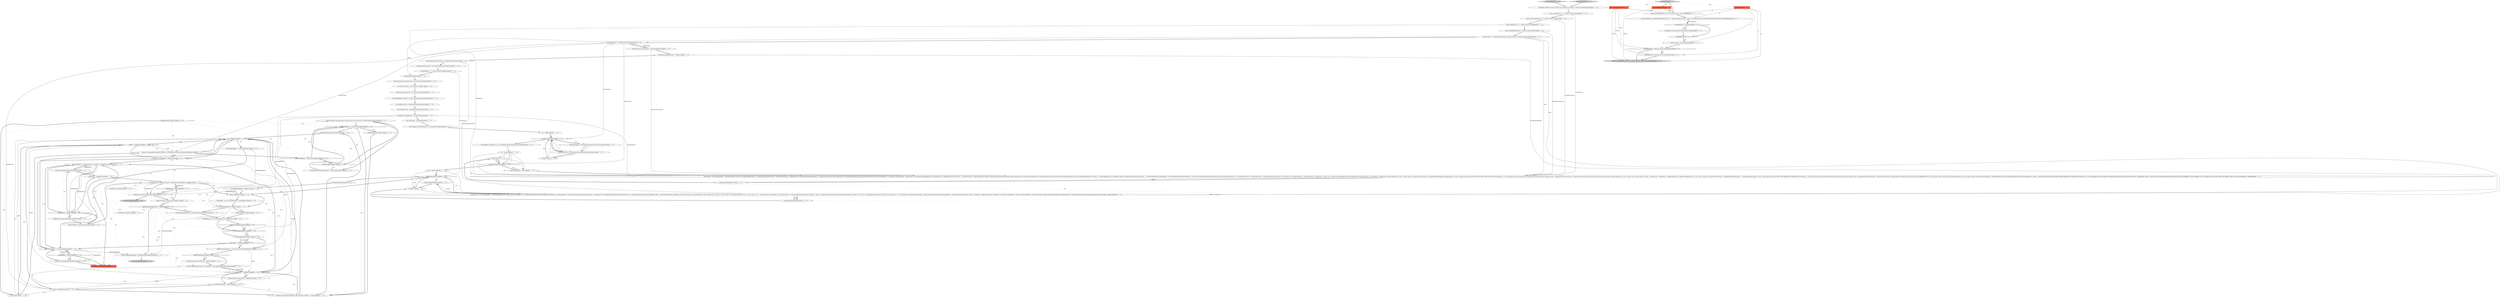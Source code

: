 digraph {
4 [style = filled, label = "verbose(\"Operation\",operations.get(),\"Draining permits for write thread\",writeThreadNumber)@@@234@@@['1', '1', '0']", fillcolor = white, shape = ellipse image = "AAA0AAABBB1BBB"];
85 [style = filled, label = "writePerm.release(neededPermits)@@@252@@@['0', '1', '0']", fillcolor = white, shape = ellipse image = "AAA0AAABBB2BBB"];
40 [style = filled, label = "int writeThreadNumber = 0@@@226@@@['1', '1', '0']", fillcolor = white, shape = ellipse image = "AAA0AAABBB1BBB"];
93 [style = filled, label = "UpdateLog.RecoveryInfo recInfo = null@@@225@@@['0', '1', '0']", fillcolor = white, shape = ellipse image = "AAA0AAABBB2BBB"];
87 [style = filled, label = "recInfo == null@@@228@@@['0', '1', '0']", fillcolor = white, shape = diamond image = "AAA0AAABBB2BBB"];
76 [style = filled, label = "initModel(ndocs)@@@15@@@['1', '1', '0']", fillcolor = white, shape = ellipse image = "AAA0AAABBB1BBB"];
60 [style = filled, label = "final int deletePercent = 4 + random().nextInt(25)@@@6@@@['1', '1', '0']", fillcolor = white, shape = ellipse image = "AAA0AAABBB1BBB"];
82 [style = filled, label = "i++@@@27@@@['0', '1', '0']", fillcolor = white, shape = ellipse image = "AAA0AAABBB2BBB"];
7 [style = filled, label = "threads.add(thread)@@@205@@@['1', '0', '0']", fillcolor = white, shape = ellipse image = "AAA0AAABBB1BBB"];
97 [style = filled, label = "long version@@@2@@@['0', '0', '1']", fillcolor = tomato, shape = box image = "AAA0AAABBB3BBB"];
102 [style = filled, label = "Long returnedVersion = deleteByQueryAndGetVersion(\"id:\" + Integer.toString(id),params(\"_version_\",Long.toString(-version),DISTRIB_UPDATE_PARAM,FROM_LEADER))@@@4@@@['0', '0', '1']", fillcolor = white, shape = ellipse image = "AAA0AAABBB3BBB"];
22 [style = filled, label = "int neededPermits = Integer.MAX_VALUE - writePerm.availablePermits()@@@251@@@['1', '1', '0']", fillcolor = white, shape = ellipse image = "AAA0AAABBB1BBB"];
9 [style = filled, label = "TimeoutException e@@@229@@@['1', '0', '0']", fillcolor = white, shape = diamond image = "AAA0AAABBB1BBB"];
52 [style = filled, label = "readPermission.release(neededPermits)@@@256@@@['1', '1', '0']", fillcolor = white, shape = ellipse image = "AAA0AAABBB1BBB"];
43 [style = filled, label = "testStressRecovery['1', '0', '0']", fillcolor = lightgray, shape = diamond image = "AAA0AAABBB1BBB"];
59 [style = filled, label = "thread.join()@@@258@@@['1', '0', '0']", fillcolor = lightgray, shape = ellipse image = "AAA0AAABBB1BBB"];
65 [style = filled, label = "final AtomicLong operations = new AtomicLong(atLeast(35))@@@13@@@['1', '1', '0']", fillcolor = white, shape = ellipse image = "AAA0AAABBB1BBB"];
101 [style = filled, label = "model@@@8@@@['0', '0', '1']", fillcolor = white, shape = diamond image = "AAA0AAABBB3BBB"];
19 [style = filled, label = "cnt == 0@@@242@@@['1', '1', '0']", fillcolor = white, shape = diamond image = "AAA0AAABBB1BBB"];
32 [style = filled, label = "recoveryInfoF != null@@@220@@@['1', '0', '0']", fillcolor = white, shape = diamond image = "AAA0AAABBB1BBB"];
18 [style = filled, label = "writeThreadNumber >= nWriteThreads@@@232@@@['1', '0', '0']", fillcolor = white, shape = diamond image = "AAA0AAABBB1BBB"];
17 [style = filled, label = "random().nextBoolean()@@@218@@@['1', '0', '0']", fillcolor = white, shape = diamond image = "AAA0AAABBB1BBB"];
73 [style = filled, label = "this.visibleModel = model@@@23@@@['1', '1', '0']", fillcolor = white, shape = ellipse image = "AAA0AAABBB1BBB"];
71 [style = filled, label = "stateChangeLock@@@218@@@['1', '1', '0']", fillcolor = white, shape = diamond image = "AAA0AAABBB1BBB"];
11 [style = filled, label = "uLog.bufferUpdates()@@@219@@@['1', '1', '0']", fillcolor = white, shape = ellipse image = "AAA0AAABBB1BBB"];
27 [style = filled, label = "writePerm.release(neededPermits)@@@248@@@['1', '0', '0']", fillcolor = white, shape = ellipse image = "AAA0AAABBB1BBB"];
64 [style = filled, label = "threads.add(thread)@@@147@@@['1', '1', '0']", fillcolor = white, shape = ellipse image = "AAA0AAABBB1BBB"];
106 [style = filled, label = "DocInfo currInfo = model.get(id)@@@9@@@['0', '0', '1']", fillcolor = white, shape = ellipse image = "AAA0AAABBB3BBB"];
35 [style = filled, label = "final int percentRealtimeQuery = 75@@@11@@@['1', '1', '0']", fillcolor = white, shape = ellipse image = "AAA0AAABBB1BBB"];
3 [style = filled, label = "int bufferedAddsApplied = 0@@@210@@@['1', '0', '0']", fillcolor = white, shape = ellipse image = "AAA0AAABBB1BBB"];
78 [style = filled, label = "i++@@@31@@@['1', '1', '0']", fillcolor = white, shape = ellipse image = "AAA0AAABBB1BBB"];
33 [style = filled, label = "TimeoutException e@@@233@@@['1', '1', '0']", fillcolor = white, shape = diamond image = "AAA0AAABBB1BBB"];
63 [style = filled, label = "int nReadThreads = 2 + random().nextInt(10)@@@14@@@['1', '1', '0']", fillcolor = white, shape = ellipse image = "AAA0AAABBB1BBB"];
23 [style = filled, label = "final UpdateLog uLog = uHandler.getUpdateLog()@@@20@@@['1', '1', '0']", fillcolor = white, shape = ellipse image = "AAA0AAABBB1BBB"];
77 [style = filled, label = "final Object stateChangeLock = new Object()@@@22@@@['1', '1', '0']", fillcolor = white, shape = ellipse image = "AAA0AAABBB1BBB"];
53 [style = filled, label = "int cnt = 5000@@@227@@@['1', '1', '0']", fillcolor = white, shape = ellipse image = "AAA0AAABBB1BBB"];
1 [style = filled, label = "final AtomicInteger numCommitting = new AtomicInteger()@@@16@@@['1', '1', '0']", fillcolor = white, shape = ellipse image = "AAA0AAABBB1BBB"];
41 [style = filled, label = "final UpdateHandler uHandler = h.getCore().getUpdateHandler()@@@19@@@['1', '1', '0']", fillcolor = white, shape = ellipse image = "AAA0AAABBB1BBB"];
61 [style = filled, label = "thread.start()@@@212@@@['1', '1', '0']", fillcolor = white, shape = ellipse image = "AAA0AAABBB1BBB"];
108 [style = filled, label = "assertEquals(-version,returnedVersion.longValue())@@@6@@@['0', '0', '1']", fillcolor = white, shape = ellipse image = "AAA0AAABBB3BBB"];
28 [style = filled, label = "writePermissions(i( = new Semaphore(Integer.MAX_VALUE,false)@@@27@@@['1', '1', '0']", fillcolor = white, shape = ellipse image = "AAA0AAABBB1BBB"];
20 [style = filled, label = "bufferedAddsApplied += recInfo.adds@@@243@@@['1', '0', '0']", fillcolor = white, shape = ellipse image = "AAA0AAABBB1BBB"];
24 [style = filled, label = "final int softCommitPercent = 30 + random().nextInt(75)@@@5@@@['1', '1', '0']", fillcolor = white, shape = ellipse image = "AAA0AAABBB1BBB"];
15 [style = filled, label = "visibleModel = new ConcurrentHashMap<>(model)@@@213@@@['1', '0', '0']", fillcolor = white, shape = ellipse image = "AAA0AAABBB1BBB"];
25 [style = filled, label = "verbose(\"ROUND=\",operations.get())@@@253@@@['1', '0', '0']", fillcolor = white, shape = ellipse image = "AAA0AAABBB1BBB"];
96 [style = filled, label = "testStressRecovery['0', '1', '0']", fillcolor = lightgray, shape = diamond image = "AAA0AAABBB2BBB"];
69 [style = filled, label = "Semaphore writePerm@@@250@@@['1', '1', '0']", fillcolor = tomato, shape = box image = "AAA0AAABBB1BBB"];
37 [style = filled, label = "final int threadNum = i@@@32@@@['1', '1', '0']", fillcolor = white, shape = ellipse image = "AAA0AAABBB1BBB"];
31 [style = filled, label = "int neededPermits = Integer.MAX_VALUE - readPermission.availablePermits()@@@255@@@['1', '1', '0']", fillcolor = white, shape = ellipse image = "AAA0AAABBB1BBB"];
30 [style = filled, label = "neededPermits > 0@@@252@@@['1', '1', '0']", fillcolor = white, shape = diamond image = "AAA0AAABBB1BBB"];
91 [style = filled, label = "thread.join()@@@262@@@['0', '1', '0']", fillcolor = lightgray, shape = ellipse image = "AAA0AAABBB2BBB"];
50 [style = filled, label = "int i = 0@@@149@@@['1', '1', '0']", fillcolor = white, shape = ellipse image = "AAA0AAABBB1BBB"];
55 [style = filled, label = "recInfo != null@@@246@@@['1', '1', '0']", fillcolor = white, shape = diamond image = "AAA0AAABBB1BBB"];
99 [style = filled, label = "long nextVal@@@2@@@['0', '0', '1']", fillcolor = tomato, shape = box image = "AAA0AAABBB3BBB"];
10 [style = filled, label = "int bufferedAddsApplied = 0@@@214@@@['1', '1', '0']", fillcolor = white, shape = ellipse image = "AAA0AAABBB1BBB"];
68 [style = filled, label = "int i = 0@@@25@@@['1', '1', '0']", fillcolor = white, shape = ellipse image = "AAA0AAABBB1BBB"];
67 [style = filled, label = "final int commitPercent = 5 + random().nextInt(10)@@@4@@@['1', '1', '0']", fillcolor = white, shape = ellipse image = "AAA0AAABBB1BBB"];
45 [style = filled, label = "i < nReadThreads@@@150@@@['1', '1', '0']", fillcolor = white, shape = diamond image = "AAA0AAABBB1BBB"];
109 [style = filled, label = "Math.abs(version) > Math.abs(currInfo.version)@@@10@@@['0', '0', '1']", fillcolor = white, shape = diamond image = "AAA0AAABBB3BBB"];
74 [style = filled, label = "random().nextBoolean()@@@222@@@['1', '1', '0']", fillcolor = white, shape = diamond image = "AAA0AAABBB1BBB"];
72 [style = filled, label = "final AtomicLong testVersion = new AtomicLong(0)@@@18@@@['1', '1', '0']", fillcolor = white, shape = ellipse image = "AAA0AAABBB1BBB"];
107 [style = filled, label = "ifVerbose(\"deleteByQuery id\",id,\"val=\",nextVal,\"version\",version,\"DONE\")@@@14@@@['0', '0', '1']", fillcolor = lightgray, shape = ellipse image = "AAA0AAABBB3BBB"];
47 [style = filled, label = "final int maxConcurrentCommits = nWriteThreads@@@10@@@['1', '1', '0']", fillcolor = white, shape = ellipse image = "AAA0AAABBB1BBB"];
38 [style = filled, label = "Future<UpdateLog.RecoveryInfo> recoveryInfoF = uLog.applyBufferedUpdates()@@@223@@@['1', '1', '0']", fillcolor = white, shape = ellipse image = "AAA0AAABBB1BBB"];
57 [style = filled, label = "cnt--@@@230@@@['1', '1', '0']", fillcolor = white, shape = ellipse image = "AAA0AAABBB1BBB"];
79 [style = filled, label = "writePermissions@@@250@@@['0', '1', '0']", fillcolor = white, shape = ellipse image = "AAA0AAABBB2BBB"];
48 [style = filled, label = "writeThreadNumber >= nWriteThreads@@@236@@@['1', '1', '0']", fillcolor = white, shape = diamond image = "AAA0AAABBB1BBB"];
12 [style = filled, label = "final int ndocs = 5 + (random().nextBoolean()? random().nextInt(25): random().nextInt(200))@@@8@@@['1', '1', '0']", fillcolor = white, shape = ellipse image = "AAA0AAABBB1BBB"];
13 [style = filled, label = "final Semaphore(( writePermissions = new Semaphore((((@@@24@@@['1', '1', '0']", fillcolor = white, shape = ellipse image = "AAA0AAABBB1BBB"];
29 [style = filled, label = "visibleModel = new ConcurrentHashMap<>(model)@@@217@@@['1', '1', '0']", fillcolor = white, shape = ellipse image = "AAA0AAABBB1BBB"];
54 [style = filled, label = "final VersionInfo vInfo = uLog.getVersionInfo()@@@21@@@['1', '1', '0']", fillcolor = white, shape = ellipse image = "AAA0AAABBB1BBB"];
104 [style = filled, label = "model.put(id,new DocInfo(version,-nextVal))@@@11@@@['0', '0', '1']", fillcolor = white, shape = ellipse image = "AAA0AAABBB3BBB"];
66 [style = filled, label = "Thread thread = new Thread(\"WRITER\" + i){@Override public void run(){try {while (operations.get() > 0) {writePermission.acquire()int oper = rand.nextInt(10)if (oper < commitPercent) {if (numCommitting.incrementAndGet() <= maxConcurrentCommits) {Map<Integer,DocInfo> newCommittedModellong versionsynchronized (globalLock) {newCommittedModel = new HashMap<>(model)version = snapshotCount++}synchronized (stateChangeLock) {if (uLog.getState() != UpdateLog.State.ACTIVE) version = -1if (rand.nextInt(100) < softCommitPercent) {verbose(\"softCommit start\")assertU(TestHarness.commit(\"softCommit\",\"true\"))verbose(\"softCommit end\")}{verbose(\"hardCommit start\")assertU(commit())verbose(\"hardCommit end\")}}synchronized (globalLock) {if (version >= committedModelClock) {if (VERBOSE) {verbose(\"installing new committedModel version=\" + committedModelClock)}committedModel = newCommittedModelcommittedModelClock = version}}}numCommitting.decrementAndGet()continue}int idif (rand.nextBoolean()) {id = rand.nextInt(ndocs)}{id = lastId}boolean before = rand.nextBoolean()if (before) {lastId = id}DocInfo info = model.get(id)long val = info.vallong nextVal = Math.abs(val) + 1long version = testVersion.incrementAndGet()if (rand.nextBoolean()) Thread.yield()if (oper < commitPercent + deletePercent) {verbose(\"deleting id\",id,\"val=\",nextVal,\"version\",version)Long returnedVersion = deleteAndGetVersion(Integer.toString(id),params(\"_version_\",Long.toString(-version),DISTRIB_UPDATE_PARAM,FROM_LEADER))if (returnedVersion != null) {assertEquals(-version,returnedVersion.longValue())}synchronized (model) {DocInfo currInfo = model.get(id)if (Math.abs(version) > Math.abs(currInfo.version)) {model.put(id,new DocInfo(version,-nextVal))}}verbose(\"deleting id\",id,\"val=\",nextVal,\"version\",version,\"DONE\")}if (oper < commitPercent + deletePercent + deleteByQueryPercent) {verbose(\"deleteByQuery id\",id,\"val=\",nextVal,\"version\",version)Long returnedVersion = deleteByQueryAndGetVersion(\"id:\" + Integer.toString(id),params(\"_version_\",Long.toString(-version),DISTRIB_UPDATE_PARAM,FROM_LEADER))if (returnedVersion != null) {assertEquals(-version,returnedVersion.longValue())}synchronized (model) {DocInfo currInfo = model.get(id)if (Math.abs(version) > Math.abs(currInfo.version)) {model.put(id,new DocInfo(version,-nextVal))}}verbose(\"deleteByQuery id\",id,\"val=\",nextVal,\"version\",version,\"DONE\")}{verbose(\"adding id\",id,\"val=\",nextVal,\"version\",version)Long returnedVersion = addAndGetVersion(sdoc(\"id\",Integer.toString(id),FIELD,Long.toString(nextVal),\"_version_\",Long.toString(version)),params(DISTRIB_UPDATE_PARAM,FROM_LEADER))if (returnedVersion != null) {assertEquals(version,returnedVersion.longValue())}synchronized (model) {DocInfo currInfo = model.get(id)if (version > currInfo.version) {model.put(id,new DocInfo(version,nextVal))}}if (VERBOSE) {verbose(\"adding id\",id,\"val=\",nextVal,\"version\",version,\"DONE\")}}if (!before) {lastId = id}}}catch (Throwable e) }}@@@33@@@['1', '1', '0']", fillcolor = white, shape = ellipse image = "AAA0AAABBB1BBB"];
103 [style = filled, label = "int id@@@2@@@['0', '0', '1']", fillcolor = tomato, shape = box image = "AAA0AAABBB3BBB"];
81 [style = filled, label = "Thread.sleep(random().nextInt(10) + 1)@@@222@@@['0', '1', '0']", fillcolor = white, shape = ellipse image = "AAA0AAABBB2BBB"];
95 [style = filled, label = "verbose(\"bufferedAddsApplied=\",bufferedAddsApplied)@@@260@@@['0', '1', '0']", fillcolor = white, shape = ellipse image = "AAA0AAABBB2BBB"];
49 [style = filled, label = "assumeFalse(\"FIXME: This test is horribly slow sometimes on Windows!\",Constants.WINDOWS)@@@3@@@['1', '1', '0']", fillcolor = white, shape = ellipse image = "AAA0AAABBB1BBB"];
16 [style = filled, label = "readPermission.release(neededPermits)@@@252@@@['1', '0', '0']", fillcolor = white, shape = ellipse image = "AAA0AAABBB1BBB"];
14 [style = filled, label = "final int percentGetLatestVersions = random().nextInt(4)@@@12@@@['1', '1', '0']", fillcolor = white, shape = ellipse image = "AAA0AAABBB1BBB"];
42 [style = filled, label = "final Semaphore readPermission = new Semaphore(Integer.MAX_VALUE,false)@@@28@@@['1', '1', '0']", fillcolor = white, shape = ellipse image = "AAA0AAABBB1BBB"];
92 [style = filled, label = "readPermission.drainPermits()@@@240@@@['0', '1', '0']", fillcolor = white, shape = ellipse image = "AAA0AAABBB2BBB"];
39 [style = filled, label = "recInfo = recoveryInfoF.get(random().nextInt(100 / nWriteThreads),TimeUnit.MILLISECONDS)@@@231@@@['1', '1', '0']", fillcolor = white, shape = ellipse image = "AAA0AAABBB1BBB"];
75 [style = filled, label = "List<Thread> threads = new ArrayList<>()@@@17@@@['1', '1', '0']", fillcolor = white, shape = ellipse image = "AAA0AAABBB1BBB"];
5 [style = filled, label = "bufferedAddsApplied += recInfo.adds@@@247@@@['1', '1', '0']", fillcolor = white, shape = ellipse image = "AAA0AAABBB1BBB"];
86 [style = filled, label = "verbose(\"ROUND=\",operations.get())@@@257@@@['0', '1', '0']", fillcolor = white, shape = ellipse image = "AAA0AAABBB2BBB"];
89 [style = filled, label = "writePermissions(writeThreadNumber++(.drainPermits()@@@235@@@['0', '1', '0']", fillcolor = white, shape = ellipse image = "AAA0AAABBB2BBB"];
36 [style = filled, label = "int i = 0@@@29@@@['1', '1', '0']", fillcolor = white, shape = ellipse image = "AAA0AAABBB1BBB"];
26 [style = filled, label = "neededPermits > 0@@@248@@@['1', '0', '0']", fillcolor = white, shape = diamond image = "AAA0AAABBB1BBB"];
2 [style = filled, label = "i < nWriteThreads@@@26@@@['1', '1', '0']", fillcolor = white, shape = diamond image = "AAA0AAABBB1BBB"];
98 [style = filled, label = "returnedVersion != null@@@5@@@['0', '0', '1']", fillcolor = white, shape = diamond image = "AAA0AAABBB3BBB"];
94 [style = filled, label = "writeThreadNumber--@@@237@@@['0', '1', '0']", fillcolor = white, shape = ellipse image = "AAA0AAABBB2BBB"];
51 [style = filled, label = "assertTrue(uLog.getState() == UpdateLog.State.BUFFERING)@@@221@@@['1', '1', '0']", fillcolor = white, shape = ellipse image = "AAA0AAABBB1BBB"];
58 [style = filled, label = "writePermissions(writeThreadNumber(.release(random().nextInt(2) + 1)@@@238@@@['1', '1', '0']", fillcolor = white, shape = ellipse image = "AAA0AAABBB1BBB"];
70 [style = filled, label = "int nWriteThreads = 2 + random().nextInt(10)@@@9@@@['1', '1', '0']", fillcolor = white, shape = ellipse image = "AAA0AAABBB1BBB"];
46 [style = filled, label = "writePermissions@@@246@@@['1', '0', '0']", fillcolor = white, shape = ellipse image = "AAA0AAABBB1BBB"];
6 [style = filled, label = "recoveryInfoF != null@@@224@@@['1', '1', '0']", fillcolor = white, shape = diamond image = "AAA0AAABBB1BBB"];
0 [style = filled, label = "final int deleteByQueryPercent = random().nextInt(5)@@@7@@@['1', '1', '0']", fillcolor = white, shape = ellipse image = "AAA0AAABBB1BBB"];
105 [style = filled, label = "deleteByQuery['0', '0', '1']", fillcolor = lightgray, shape = diamond image = "AAA0AAABBB3BBB"];
8 [style = filled, label = "Thread thread = new Thread(\"READER\" + i){@Override public void run(){try {while (operations.get() > 0) {readPermission.tryAcquire(10,TimeUnit.MILLISECONDS)int id = rand.nextInt(100) < 25? lastId: rand.nextInt(ndocs)boolean realTime = rand.nextInt(100) < percentRealtimeQueryDocInfo infoif (realTime) {info = visibleModel.get(id)}{synchronized (globalLock) {info = committedModel.get(id)}}if (VERBOSE) {verbose(\"querying id\",id)}SolrQueryRequest sreqif (realTime) {sreq = req(\"wt\",\"json\",\"qt\",\"/get\",\"ids\",Integer.toString(id))}{sreq = req(\"wt\",\"json\",\"q\",\"id:\" + Integer.toString(id),\"omitHeader\",\"true\")}String response = h.query(sreq)@SuppressWarnings({\"rawtypes\"}) Map rsp = (Map)Utils.fromJSONString(response)@SuppressWarnings({\"rawtypes\"}) List doclist = (List)(((Map)rsp.get(\"response\")).get(\"docs\"))if (doclist.size() == 0) {}{assertEquals(1,doclist.size())long foundVal = (Long)(((Map)doclist.get(0)).get(FIELD))long foundVer = (Long)(((Map)doclist.get(0)).get(\"_version_\"))if (foundVer < Math.abs(info.version) || (foundVer == info.version && foundVal != info.val)) {verbose(\"ERROR, id=\",id,\"found=\",response,\"model\",info)assertTrue(false)}}}if (rand.nextInt(100) < percentGetLatestVersions) {getLatestVersions()}}catch (Throwable e) }}@@@152@@@['1', '1', '0']", fillcolor = white, shape = ellipse image = "AAA0AAABBB1BBB"];
84 [style = filled, label = "assertTrue(uLog.getState() == UpdateLog.State.ACTIVE)@@@216@@@['0', '1', '0']", fillcolor = white, shape = ellipse image = "AAA0AAABBB2BBB"];
83 [style = filled, label = "neededPermits > 0@@@256@@@['0', '1', '0']", fillcolor = white, shape = diamond image = "AAA0AAABBB2BBB"];
90 [style = filled, label = "threads.add(thread)@@@209@@@['0', '1', '0']", fillcolor = white, shape = ellipse image = "AAA0AAABBB2BBB"];
100 [style = filled, label = "ifVerbose(\"deleteByQuery id\",id,\"val=\",nextVal,\"version\",version)@@@3@@@['0', '0', '1']", fillcolor = white, shape = ellipse image = "AAA0AAABBB3BBB"];
34 [style = filled, label = "i < nWriteThreads@@@30@@@['1', '1', '0']", fillcolor = white, shape = diamond image = "AAA0AAABBB1BBB"];
44 [style = filled, label = "i++@@@151@@@['1', '1', '0']", fillcolor = white, shape = ellipse image = "AAA0AAABBB1BBB"];
21 [style = filled, label = "writePermissions(i( = new Semaphore(Integer.MAX_VALUE,false)@@@27@@@['1', '0', '0']", fillcolor = white, shape = ellipse image = "AAA0AAABBB1BBB"];
88 [style = filled, label = "visibleModel = model@@@254@@@['0', '1', '0']", fillcolor = white, shape = ellipse image = "AAA0AAABBB2BBB"];
56 [style = filled, label = "thread.start()@@@208@@@['1', '0', '0']", fillcolor = white, shape = ellipse image = "AAA0AAABBB1BBB"];
80 [style = filled, label = "operations.decrementAndGet() > 0@@@259@@@['0', '1', '0']", fillcolor = white, shape = diamond image = "AAA0AAABBB2BBB"];
62 [style = filled, label = "uLog.bufferUpdates()@@@215@@@['1', '0', '0']", fillcolor = white, shape = ellipse image = "AAA0AAABBB1BBB"];
31->83 [style = solid, label="neededPermits"];
31->25 [style = dotted, label="true"];
31->46 [style = dotted, label="true"];
48->58 [style = dotted, label="true"];
6->58 [style = dotted, label="true"];
31->15 [style = dotted, label="true"];
103->104 [style = solid, label="id"];
50->8 [style = solid, label="i"];
38->6 [style = bold, label=""];
87->39 [style = dotted, label="true"];
17->71 [style = bold, label=""];
33->4 [style = bold, label=""];
30->16 [style = dotted, label="true"];
104->107 [style = bold, label=""];
17->71 [style = dotted, label="true"];
105->100 [style = bold, label=""];
54->77 [style = bold, label=""];
41->23 [style = bold, label=""];
70->47 [style = bold, label=""];
33->89 [style = dotted, label="true"];
69->22 [style = bold, label=""];
11->51 [style = bold, label=""];
80->29 [style = dotted, label="true"];
100->102 [style = bold, label=""];
40->53 [style = bold, label=""];
74->81 [style = dotted, label="true"];
77->66 [style = solid, label="stateChangeLock"];
6->19 [style = bold, label=""];
6->22 [style = bold, label=""];
22->30 [style = solid, label="neededPermits"];
95->91 [style = bold, label=""];
31->10 [style = dotted, label="true"];
39->18 [style = bold, label=""];
80->88 [style = dotted, label="true"];
6->87 [style = dotted, label="true"];
57->39 [style = bold, label=""];
82->2 [style = bold, label=""];
89->48 [style = bold, label=""];
27->69 [style = bold, label=""];
2->28 [style = dotted, label="true"];
67->66 [style = solid, label="commitPercent"];
105->97 [style = dotted, label="true"];
90->44 [style = bold, label=""];
29->17 [style = bold, label=""];
53->6 [style = solid, label="recInfo"];
103->102 [style = solid, label="id"];
31->30 [style = dotted, label="true"];
67->24 [style = bold, label=""];
32->51 [style = bold, label=""];
32->51 [style = dotted, label="true"];
31->32 [style = dotted, label="true"];
8->7 [style = solid, label="thread"];
102->98 [style = bold, label=""];
80->84 [style = bold, label=""];
45->61 [style = bold, label=""];
11->32 [style = solid, label="recoveryInfoF"];
24->60 [style = bold, label=""];
80->22 [style = dotted, label="true"];
18->48 [style = bold, label=""];
77->71 [style = solid, label="stateChangeLock"];
35->8 [style = solid, label="percentRealtimeQuery"];
105->99 [style = dotted, label="true"];
80->79 [style = dotted, label="true"];
0->66 [style = solid, label="deleteByQueryPercent"];
2->42 [style = bold, label=""];
52->59 [style = bold, label=""];
36->66 [style = solid, label="i"];
9->57 [style = dotted, label="true"];
99->107 [style = solid, label="nextVal"];
33->4 [style = dotted, label="true"];
80->51 [style = dotted, label="true"];
85->88 [style = bold, label=""];
101->109 [style = dotted, label="true"];
22->30 [style = bold, label=""];
31->61 [style = bold, label=""];
99->100 [style = solid, label="nextVal"];
84->29 [style = bold, label=""];
68->2 [style = solid, label="i"];
38->6 [style = solid, label="recoveryInfoF"];
88->31 [style = bold, label=""];
30->88 [style = bold, label=""];
108->101 [style = bold, label=""];
12->8 [style = solid, label="ndocs"];
36->37 [style = solid, label="i"];
80->69 [style = dotted, label="true"];
19->5 [style = bold, label=""];
98->108 [style = bold, label=""];
6->40 [style = dotted, label="true"];
16->25 [style = bold, label=""];
18->33 [style = dotted, label="true"];
83->52 [style = dotted, label="true"];
77->73 [style = bold, label=""];
73->13 [style = bold, label=""];
34->50 [style = bold, label=""];
72->41 [style = bold, label=""];
4->89 [style = bold, label=""];
30->85 [style = dotted, label="true"];
76->1 [style = bold, label=""];
109->104 [style = dotted, label="true"];
103->106 [style = solid, label="id"];
10->62 [style = dotted, label="true"];
33->48 [style = dotted, label="true"];
55->5 [style = bold, label=""];
80->31 [style = dotted, label="true"];
105->103 [style = dotted, label="true"];
23->54 [style = bold, label=""];
30->16 [style = bold, label=""];
61->10 [style = bold, label=""];
52->86 [style = bold, label=""];
70->2 [style = solid, label="nWriteThreads"];
2->28 [style = bold, label=""];
77->10 [style = solid, label="stateChangeLock"];
36->78 [style = solid, label="i"];
11->32 [style = bold, label=""];
2->21 [style = dotted, label="true"];
19->20 [style = dotted, label="true"];
12->76 [style = solid, label="ndocs"];
74->81 [style = bold, label=""];
81->38 [style = bold, label=""];
75->72 [style = bold, label=""];
66->64 [style = solid, label="thread"];
22->85 [style = solid, label="neededPermits"];
9->18 [style = dotted, label="true"];
6->53 [style = dotted, label="true"];
101->106 [style = dotted, label="true"];
45->8 [style = bold, label=""];
51->19 [style = solid, label="recInfo"];
56->3 [style = bold, label=""];
7->44 [style = bold, label=""];
0->12 [style = bold, label=""];
28->82 [style = solid, label="i"];
78->66 [style = solid, label="i"];
102->98 [style = solid, label="returnedVersion"];
58->19 [style = bold, label=""];
98->108 [style = dotted, label="true"];
45->7 [style = dotted, label="true"];
31->26 [style = dotted, label="true"];
39->87 [style = solid, label="recInfo"];
97->104 [style = solid, label="version"];
80->30 [style = dotted, label="true"];
12->66 [style = solid, label="ndocs"];
17->11 [style = bold, label=""];
26->69 [style = bold, label=""];
48->92 [style = bold, label=""];
5->22 [style = bold, label=""];
9->57 [style = bold, label=""];
60->66 [style = solid, label="deletePercent"];
19->55 [style = bold, label=""];
58->6 [style = bold, label=""];
80->84 [style = dotted, label="true"];
1->75 [style = bold, label=""];
39->19 [style = bold, label=""];
32->38 [style = dotted, label="true"];
70->39 [style = solid, label="nWriteThreads"];
93->40 [style = bold, label=""];
48->94 [style = bold, label=""];
2->21 [style = bold, label=""];
53->58 [style = bold, label=""];
33->92 [style = dotted, label="true"];
51->6 [style = solid, label="recInfo"];
36->34 [style = solid, label="i"];
65->63 [style = bold, label=""];
78->34 [style = solid, label="i"];
45->90 [style = dotted, label="true"];
48->94 [style = dotted, label="true"];
3->52 [style = solid, label="bufferedAddsApplied"];
20->52 [style = solid, label="bufferedAddsApplied"];
80->74 [style = dotted, label="true"];
98->101 [style = bold, label=""];
31->11 [style = dotted, label="true"];
6->93 [style = dotted, label="true"];
82->2 [style = solid, label="i"];
43->49 [style = bold, label=""];
50->45 [style = solid, label="i"];
34->64 [style = dotted, label="true"];
44->45 [style = solid, label="i"];
57->19 [style = solid, label="cnt"];
80->95 [style = bold, label=""];
80->6 [style = dotted, label="true"];
83->86 [style = bold, label=""];
51->74 [style = bold, label=""];
20->5 [style = bold, label=""];
9->39 [style = dotted, label="true"];
18->33 [style = bold, label=""];
66->64 [style = bold, label=""];
78->34 [style = bold, label=""];
55->5 [style = dotted, label="true"];
48->58 [style = bold, label=""];
47->35 [style = bold, label=""];
31->52 [style = solid, label="neededPermits"];
31->83 [style = bold, label=""];
34->78 [style = dotted, label="true"];
85->22 [style = bold, label=""];
109->107 [style = bold, label=""];
70->34 [style = solid, label="nWriteThreads"];
30->85 [style = bold, label=""];
86->80 [style = bold, label=""];
12->70 [style = bold, label=""];
93->87 [style = solid, label="recInfo"];
13->68 [style = bold, label=""];
4->48 [style = bold, label=""];
18->4 [style = dotted, label="true"];
63->45 [style = solid, label="nReadThreads"];
97->100 [style = solid, label="version"];
58->92 [style = bold, label=""];
53->87 [style = bold, label=""];
3->61 [style = bold, label=""];
28->2 [style = solid, label="i"];
5->26 [style = solid, label="neededPermits"];
29->71 [style = bold, label=""];
5->27 [style = solid, label="neededPermits"];
10->95 [style = solid, label="bufferedAddsApplied"];
42->36 [style = bold, label=""];
94->58 [style = bold, label=""];
5->95 [style = solid, label="bufferedAddsApplied"];
45->8 [style = dotted, label="true"];
25->31 [style = bold, label=""];
8->7 [style = bold, label=""];
14->8 [style = solid, label="percentGetLatestVersions"];
49->67 [style = bold, label=""];
87->57 [style = dotted, label="true"];
80->71 [style = dotted, label="true"];
80->86 [style = dotted, label="true"];
50->45 [style = bold, label=""];
62->29 [style = bold, label=""];
87->55 [style = bold, label=""];
103->100 [style = solid, label="id"];
31->22 [style = dotted, label="true"];
45->56 [style = bold, label=""];
44->8 [style = solid, label="i"];
78->37 [style = solid, label="i"];
15->10 [style = bold, label=""];
28->2 [style = bold, label=""];
32->19 [style = dotted, label="true"];
10->62 [style = bold, label=""];
38->40 [style = solid, label="cnt"];
63->76 [style = bold, label=""];
71->11 [style = bold, label=""];
61->15 [style = bold, label=""];
74->38 [style = bold, label=""];
101->106 [style = bold, label=""];
24->66 [style = solid, label="softCommitPercent"];
50->44 [style = solid, label="i"];
37->66 [style = bold, label=""];
53->19 [style = solid, label="recInfo"];
32->74 [style = dotted, label="true"];
71->11 [style = dotted, label="true"];
31->52 [style = bold, label=""];
31->55 [style = dotted, label="true"];
92->19 [style = bold, label=""];
47->66 [style = solid, label="maxConcurrentCommits"];
32->5 [style = bold, label=""];
68->2 [style = bold, label=""];
109->104 [style = bold, label=""];
9->48 [style = dotted, label="true"];
19->20 [style = bold, label=""];
60->0 [style = bold, label=""];
97->107 [style = solid, label="version"];
44->45 [style = bold, label=""];
80->83 [style = dotted, label="true"];
10->84 [style = bold, label=""];
30->22 [style = bold, label=""];
39->55 [style = solid, label="recInfo"];
55->22 [style = bold, label=""];
93->55 [style = solid, label="recInfo"];
30->25 [style = bold, label=""];
97->109 [style = solid, label="version"];
26->27 [style = bold, label=""];
5->26 [style = bold, label=""];
2->82 [style = dotted, label="true"];
32->6 [style = dotted, label="true"];
83->52 [style = bold, label=""];
106->109 [style = bold, label=""];
8->90 [style = solid, label="thread"];
26->5 [style = bold, label=""];
19->87 [style = bold, label=""];
70->47 [style = solid, label="nWriteThreads"];
80->38 [style = dotted, label="true"];
28->82 [style = bold, label=""];
36->34 [style = bold, label=""];
53->57 [style = solid, label="cnt"];
31->61 [style = dotted, label="true"];
27->5 [style = bold, label=""];
31->17 [style = dotted, label="true"];
96->49 [style = bold, label=""];
34->66 [style = dotted, label="true"];
31->29 [style = dotted, label="true"];
103->107 [style = solid, label="id"];
21->28 [style = solid, label="i"];
6->93 [style = bold, label=""];
87->57 [style = bold, label=""];
34->37 [style = dotted, label="true"];
26->27 [style = dotted, label="true"];
45->44 [style = dotted, label="true"];
6->55 [style = dotted, label="true"];
87->19 [style = dotted, label="true"];
31->69 [style = dotted, label="true"];
64->78 [style = bold, label=""];
34->37 [style = bold, label=""];
35->14 [style = bold, label=""];
70->53 [style = solid, label="nWriteThreads"];
21->28 [style = bold, label=""];
40->58 [style = solid, label="cnt"];
8->90 [style = bold, label=""];
6->40 [style = bold, label=""];
22->16 [style = solid, label="neededPermits"];
31->5 [style = dotted, label="true"];
14->65 [style = bold, label=""];
}

